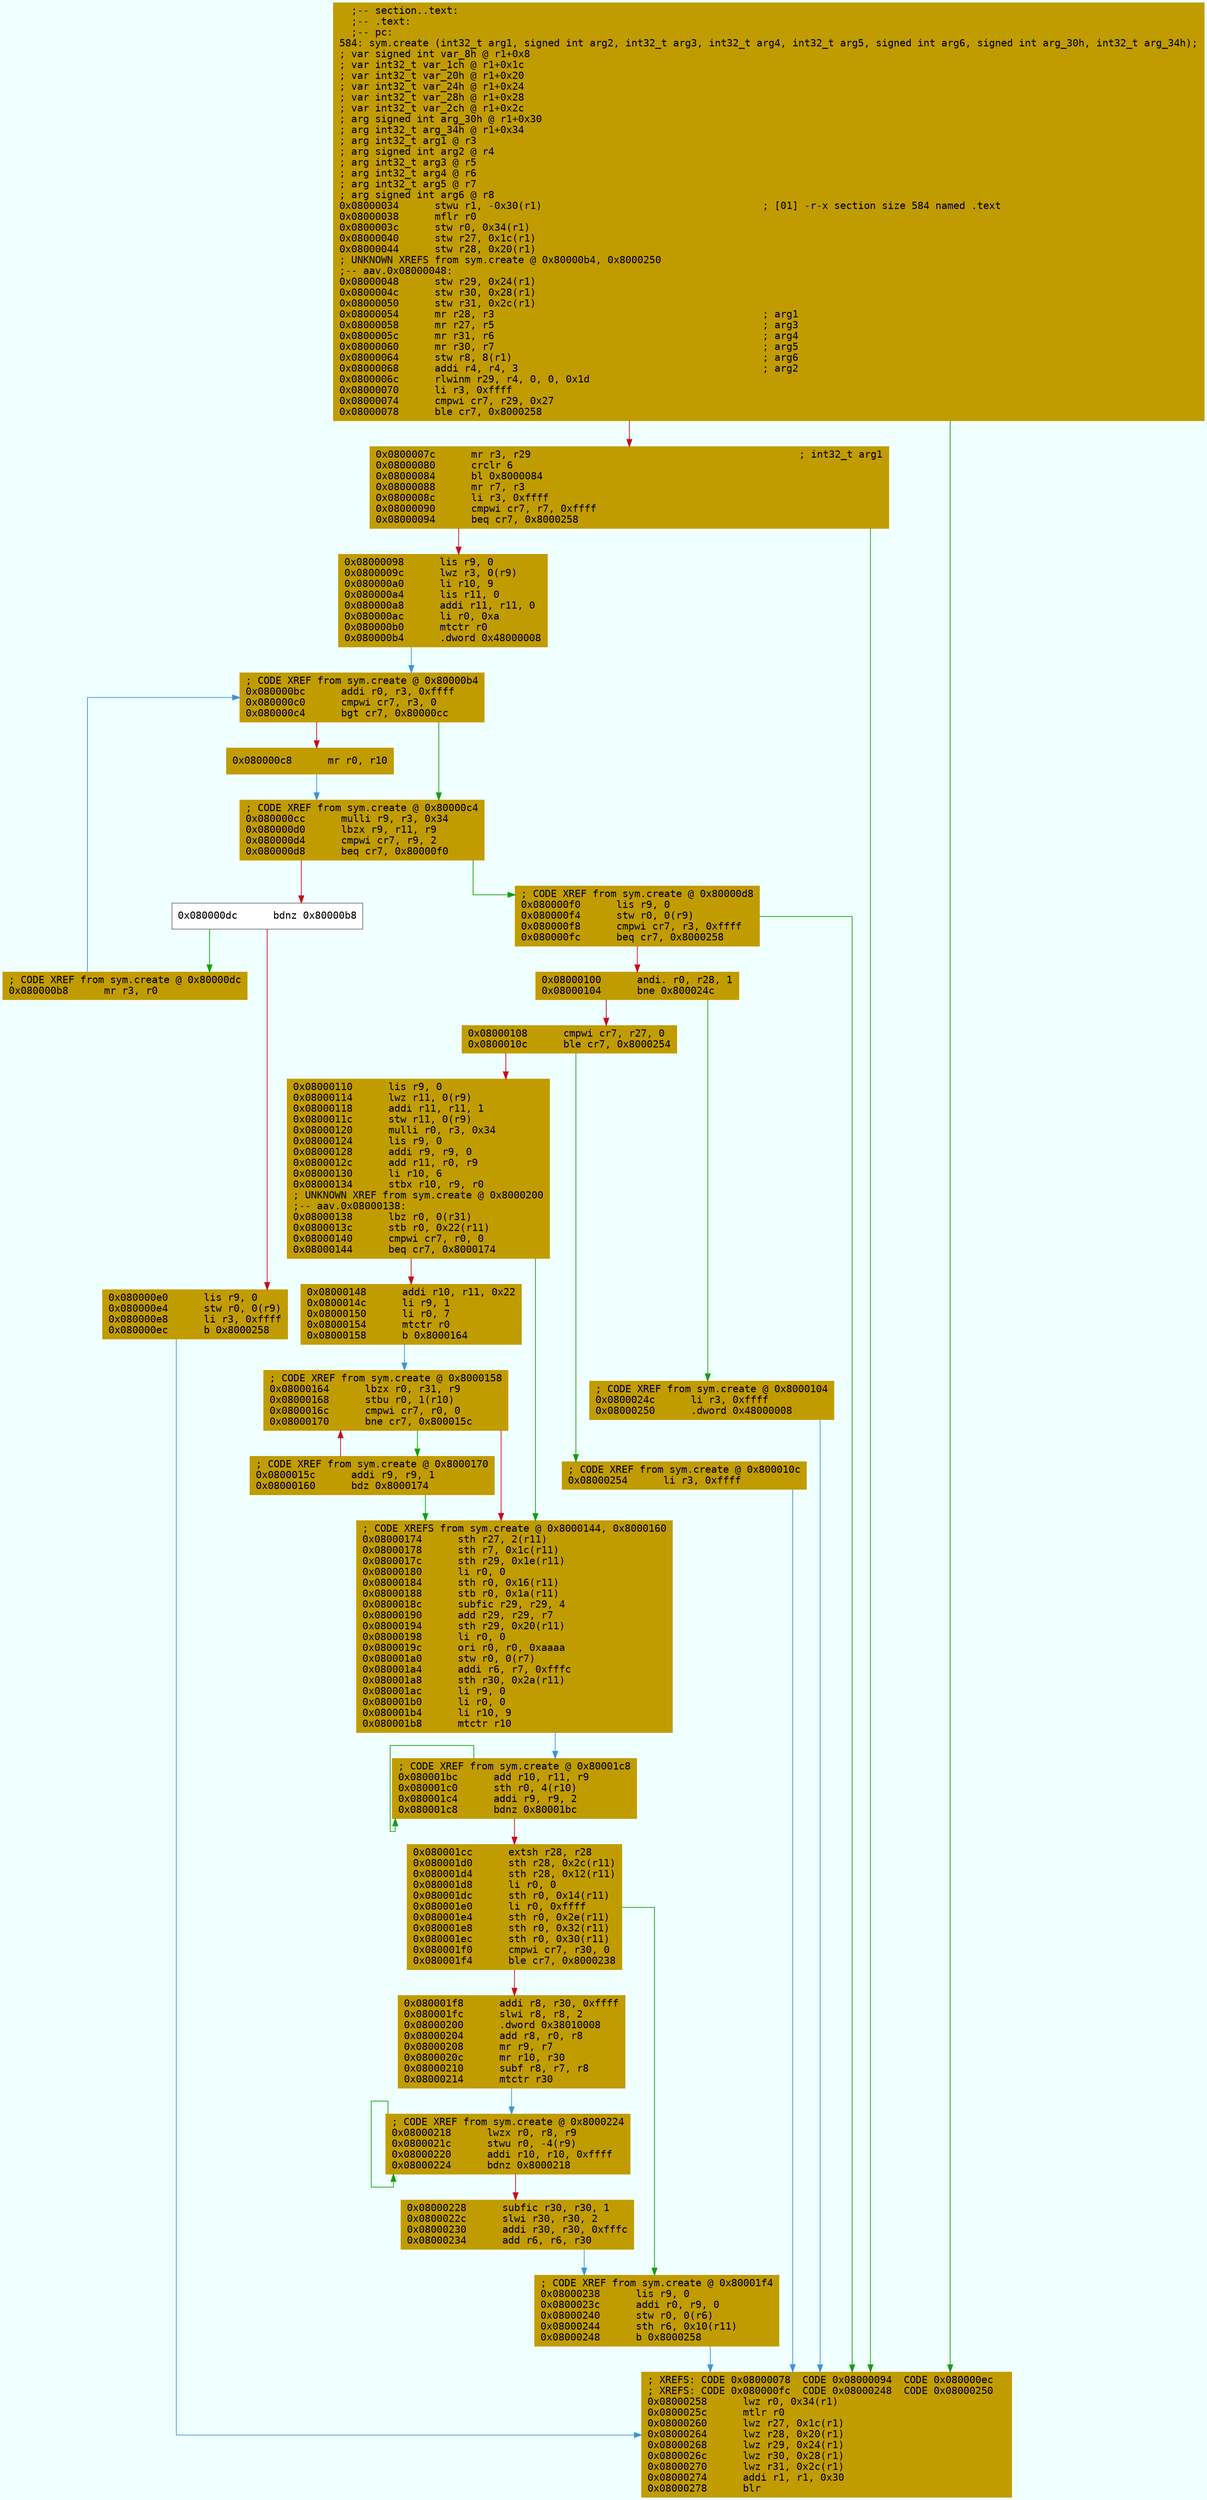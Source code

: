 digraph code {
	graph [bgcolor=azure fontsize=8 fontname="Courier" splines="ortho"];
	node [fillcolor=gray style=filled shape=box];
	edge [arrowhead="normal"];
	"0x08000034" [URL="sym.create/0x08000034", fillcolor="#c19c00",color="#c19c00", fontname="Courier",label="  ;-- section..text:\l  ;-- .text:\l  ;-- pc:\l584: sym.create (int32_t arg1, signed int arg2, int32_t arg3, int32_t arg4, int32_t arg5, signed int arg6, signed int arg_30h, int32_t arg_34h);\l; var signed int var_8h @ r1+0x8\l; var int32_t var_1ch @ r1+0x1c\l; var int32_t var_20h @ r1+0x20\l; var int32_t var_24h @ r1+0x24\l; var int32_t var_28h @ r1+0x28\l; var int32_t var_2ch @ r1+0x2c\l; arg signed int arg_30h @ r1+0x30\l; arg int32_t arg_34h @ r1+0x34\l; arg int32_t arg1 @ r3\l; arg signed int arg2 @ r4\l; arg int32_t arg3 @ r5\l; arg int32_t arg4 @ r6\l; arg int32_t arg5 @ r7\l; arg signed int arg6 @ r8\l0x08000034      stwu r1, -0x30(r1)                                     ; [01] -r-x section size 584 named .text\l0x08000038      mflr r0\l0x0800003c      stw r0, 0x34(r1)\l0x08000040      stw r27, 0x1c(r1)\l0x08000044      stw r28, 0x20(r1)\l; UNKNOWN XREFS from sym.create @ 0x80000b4, 0x8000250\l;-- aav.0x08000048:\l0x08000048      stw r29, 0x24(r1)\l0x0800004c      stw r30, 0x28(r1)\l0x08000050      stw r31, 0x2c(r1)\l0x08000054      mr r28, r3                                             ; arg1\l0x08000058      mr r27, r5                                             ; arg3\l0x0800005c      mr r31, r6                                             ; arg4\l0x08000060      mr r30, r7                                             ; arg5\l0x08000064      stw r8, 8(r1)                                          ; arg6\l0x08000068      addi r4, r4, 3                                         ; arg2\l0x0800006c      rlwinm r29, r4, 0, 0, 0x1d\l0x08000070      li r3, 0xffff\l0x08000074      cmpwi cr7, r29, 0x27\l0x08000078      ble cr7, 0x8000258\l"]
	"0x0800007c" [URL="sym.create/0x0800007c", fillcolor="#c19c00",color="#c19c00", fontname="Courier",label="0x0800007c      mr r3, r29                                             ; int32_t arg1\l0x08000080      crclr 6\l0x08000084      bl 0x8000084\l0x08000088      mr r7, r3\l0x0800008c      li r3, 0xffff\l0x08000090      cmpwi cr7, r7, 0xffff\l0x08000094      beq cr7, 0x8000258\l"]
	"0x08000098" [URL="sym.create/0x08000098", fillcolor="#c19c00",color="#c19c00", fontname="Courier",label="0x08000098      lis r9, 0\l0x0800009c      lwz r3, 0(r9)\l0x080000a0      li r10, 9\l0x080000a4      lis r11, 0\l0x080000a8      addi r11, r11, 0\l0x080000ac      li r0, 0xa\l0x080000b0      mtctr r0\l0x080000b4      .dword 0x48000008\l"]
	"0x080000b8" [URL="sym.create/0x080000b8", fillcolor="#c19c00",color="#c19c00", fontname="Courier",label="; CODE XREF from sym.create @ 0x80000dc\l0x080000b8      mr r3, r0\l"]
	"0x080000bc" [URL="sym.create/0x080000bc", fillcolor="#c19c00",color="#c19c00", fontname="Courier",label="; CODE XREF from sym.create @ 0x80000b4\l0x080000bc      addi r0, r3, 0xffff\l0x080000c0      cmpwi cr7, r3, 0\l0x080000c4      bgt cr7, 0x80000cc\l"]
	"0x080000c8" [URL="sym.create/0x080000c8", fillcolor="#c19c00",color="#c19c00", fontname="Courier",label="0x080000c8      mr r0, r10\l"]
	"0x080000cc" [URL="sym.create/0x080000cc", fillcolor="#c19c00",color="#c19c00", fontname="Courier",label="; CODE XREF from sym.create @ 0x80000c4\l0x080000cc      mulli r9, r3, 0x34\l0x080000d0      lbzx r9, r11, r9\l0x080000d4      cmpwi cr7, r9, 2\l0x080000d8      beq cr7, 0x80000f0\l"]
	"0x080000dc" [URL="sym.create/0x080000dc", fillcolor="white",color="#767676", fontname="Courier",label="0x080000dc      bdnz 0x80000b8\l"]
	"0x080000e0" [URL="sym.create/0x080000e0", fillcolor="#c19c00",color="#c19c00", fontname="Courier",label="0x080000e0      lis r9, 0\l0x080000e4      stw r0, 0(r9)\l0x080000e8      li r3, 0xffff\l0x080000ec      b 0x8000258\l"]
	"0x080000f0" [URL="sym.create/0x080000f0", fillcolor="#c19c00",color="#c19c00", fontname="Courier",label="; CODE XREF from sym.create @ 0x80000d8\l0x080000f0      lis r9, 0\l0x080000f4      stw r0, 0(r9)\l0x080000f8      cmpwi cr7, r3, 0xffff\l0x080000fc      beq cr7, 0x8000258\l"]
	"0x08000100" [URL="sym.create/0x08000100", fillcolor="#c19c00",color="#c19c00", fontname="Courier",label="0x08000100      andi. r0, r28, 1\l0x08000104      bne 0x800024c\l"]
	"0x08000108" [URL="sym.create/0x08000108", fillcolor="#c19c00",color="#c19c00", fontname="Courier",label="0x08000108      cmpwi cr7, r27, 0\l0x0800010c      ble cr7, 0x8000254\l"]
	"0x08000110" [URL="sym.create/0x08000110", fillcolor="#c19c00",color="#c19c00", fontname="Courier",label="0x08000110      lis r9, 0\l0x08000114      lwz r11, 0(r9)\l0x08000118      addi r11, r11, 1\l0x0800011c      stw r11, 0(r9)\l0x08000120      mulli r0, r3, 0x34\l0x08000124      lis r9, 0\l0x08000128      addi r9, r9, 0\l0x0800012c      add r11, r0, r9\l0x08000130      li r10, 6\l0x08000134      stbx r10, r9, r0\l; UNKNOWN XREF from sym.create @ 0x8000200\l;-- aav.0x08000138:\l0x08000138      lbz r0, 0(r31)\l0x0800013c      stb r0, 0x22(r11)\l0x08000140      cmpwi cr7, r0, 0\l0x08000144      beq cr7, 0x8000174\l"]
	"0x08000148" [URL="sym.create/0x08000148", fillcolor="#c19c00",color="#c19c00", fontname="Courier",label="0x08000148      addi r10, r11, 0x22\l0x0800014c      li r9, 1\l0x08000150      li r0, 7\l0x08000154      mtctr r0\l0x08000158      b 0x8000164\l"]
	"0x0800015c" [URL="sym.create/0x0800015c", fillcolor="#c19c00",color="#c19c00", fontname="Courier",label="; CODE XREF from sym.create @ 0x8000170\l0x0800015c      addi r9, r9, 1\l0x08000160      bdz 0x8000174\l"]
	"0x08000164" [URL="sym.create/0x08000164", fillcolor="#c19c00",color="#c19c00", fontname="Courier",label="; CODE XREF from sym.create @ 0x8000158\l0x08000164      lbzx r0, r31, r9\l0x08000168      stbu r0, 1(r10)\l0x0800016c      cmpwi cr7, r0, 0\l0x08000170      bne cr7, 0x800015c\l"]
	"0x08000174" [URL="sym.create/0x08000174", fillcolor="#c19c00",color="#c19c00", fontname="Courier",label="; CODE XREFS from sym.create @ 0x8000144, 0x8000160\l0x08000174      sth r27, 2(r11)\l0x08000178      sth r7, 0x1c(r11)\l0x0800017c      sth r29, 0x1e(r11)\l0x08000180      li r0, 0\l0x08000184      sth r0, 0x16(r11)\l0x08000188      stb r0, 0x1a(r11)\l0x0800018c      subfic r29, r29, 4\l0x08000190      add r29, r29, r7\l0x08000194      sth r29, 0x20(r11)\l0x08000198      li r0, 0\l0x0800019c      ori r0, r0, 0xaaaa\l0x080001a0      stw r0, 0(r7)\l0x080001a4      addi r6, r7, 0xfffc\l0x080001a8      sth r30, 0x2a(r11)\l0x080001ac      li r9, 0\l0x080001b0      li r0, 0\l0x080001b4      li r10, 9\l0x080001b8      mtctr r10\l"]
	"0x080001bc" [URL="sym.create/0x080001bc", fillcolor="#c19c00",color="#c19c00", fontname="Courier",label="; CODE XREF from sym.create @ 0x80001c8\l0x080001bc      add r10, r11, r9\l0x080001c0      sth r0, 4(r10)\l0x080001c4      addi r9, r9, 2\l0x080001c8      bdnz 0x80001bc\l"]
	"0x080001cc" [URL="sym.create/0x080001cc", fillcolor="#c19c00",color="#c19c00", fontname="Courier",label="0x080001cc      extsh r28, r28\l0x080001d0      sth r28, 0x2c(r11)\l0x080001d4      sth r28, 0x12(r11)\l0x080001d8      li r0, 0\l0x080001dc      sth r0, 0x14(r11)\l0x080001e0      li r0, 0xffff\l0x080001e4      sth r0, 0x2e(r11)\l0x080001e8      sth r0, 0x32(r11)\l0x080001ec      sth r0, 0x30(r11)\l0x080001f0      cmpwi cr7, r30, 0\l0x080001f4      ble cr7, 0x8000238\l"]
	"0x080001f8" [URL="sym.create/0x080001f8", fillcolor="#c19c00",color="#c19c00", fontname="Courier",label="0x080001f8      addi r8, r30, 0xffff\l0x080001fc      slwi r8, r8, 2\l0x08000200      .dword 0x38010008\l0x08000204      add r8, r0, r8\l0x08000208      mr r9, r7\l0x0800020c      mr r10, r30\l0x08000210      subf r8, r7, r8\l0x08000214      mtctr r30\l"]
	"0x08000218" [URL="sym.create/0x08000218", fillcolor="#c19c00",color="#c19c00", fontname="Courier",label="; CODE XREF from sym.create @ 0x8000224\l0x08000218      lwzx r0, r8, r9\l0x0800021c      stwu r0, -4(r9)\l0x08000220      addi r10, r10, 0xffff\l0x08000224      bdnz 0x8000218\l"]
	"0x08000228" [URL="sym.create/0x08000228", fillcolor="#c19c00",color="#c19c00", fontname="Courier",label="0x08000228      subfic r30, r30, 1\l0x0800022c      slwi r30, r30, 2\l0x08000230      addi r30, r30, 0xfffc\l0x08000234      add r6, r6, r30\l"]
	"0x08000238" [URL="sym.create/0x08000238", fillcolor="#c19c00",color="#c19c00", fontname="Courier",label="; CODE XREF from sym.create @ 0x80001f4\l0x08000238      lis r9, 0\l0x0800023c      addi r0, r9, 0\l0x08000240      stw r0, 0(r6)\l0x08000244      sth r6, 0x10(r11)\l0x08000248      b 0x8000258\l"]
	"0x0800024c" [URL="sym.create/0x0800024c", fillcolor="#c19c00",color="#c19c00", fontname="Courier",label="; CODE XREF from sym.create @ 0x8000104\l0x0800024c      li r3, 0xffff\l0x08000250      .dword 0x48000008\l"]
	"0x08000254" [URL="sym.create/0x08000254", fillcolor="#c19c00",color="#c19c00", fontname="Courier",label="; CODE XREF from sym.create @ 0x800010c\l0x08000254      li r3, 0xffff\l"]
	"0x08000258" [URL="sym.create/0x08000258", fillcolor="#c19c00",color="#c19c00", fontname="Courier",label="; XREFS: CODE 0x08000078  CODE 0x08000094  CODE 0x080000ec  \l; XREFS: CODE 0x080000fc  CODE 0x08000248  CODE 0x08000250  \l0x08000258      lwz r0, 0x34(r1)\l0x0800025c      mtlr r0\l0x08000260      lwz r27, 0x1c(r1)\l0x08000264      lwz r28, 0x20(r1)\l0x08000268      lwz r29, 0x24(r1)\l0x0800026c      lwz r30, 0x28(r1)\l0x08000270      lwz r31, 0x2c(r1)\l0x08000274      addi r1, r1, 0x30\l0x08000278      blr\l"]
        "0x08000034" -> "0x08000258" [color="#13a10e"];
        "0x08000034" -> "0x0800007c" [color="#c50f1f"];
        "0x0800007c" -> "0x08000258" [color="#13a10e"];
        "0x0800007c" -> "0x08000098" [color="#c50f1f"];
        "0x08000098" -> "0x080000bc" [color="#3a96dd"];
        "0x080000b8" -> "0x080000bc" [color="#3a96dd"];
        "0x080000bc" -> "0x080000cc" [color="#13a10e"];
        "0x080000bc" -> "0x080000c8" [color="#c50f1f"];
        "0x080000c8" -> "0x080000cc" [color="#3a96dd"];
        "0x080000cc" -> "0x080000f0" [color="#13a10e"];
        "0x080000cc" -> "0x080000dc" [color="#c50f1f"];
        "0x080000dc" -> "0x080000b8" [color="#13a10e"];
        "0x080000dc" -> "0x080000e0" [color="#c50f1f"];
        "0x080000e0" -> "0x08000258" [color="#3a96dd"];
        "0x080000f0" -> "0x08000258" [color="#13a10e"];
        "0x080000f0" -> "0x08000100" [color="#c50f1f"];
        "0x08000100" -> "0x0800024c" [color="#13a10e"];
        "0x08000100" -> "0x08000108" [color="#c50f1f"];
        "0x08000108" -> "0x08000254" [color="#13a10e"];
        "0x08000108" -> "0x08000110" [color="#c50f1f"];
        "0x08000110" -> "0x08000174" [color="#13a10e"];
        "0x08000110" -> "0x08000148" [color="#c50f1f"];
        "0x08000148" -> "0x08000164" [color="#3a96dd"];
        "0x0800015c" -> "0x08000174" [color="#13a10e"];
        "0x0800015c" -> "0x08000164" [color="#c50f1f"];
        "0x08000164" -> "0x0800015c" [color="#13a10e"];
        "0x08000164" -> "0x08000174" [color="#c50f1f"];
        "0x08000174" -> "0x080001bc" [color="#3a96dd"];
        "0x080001bc" -> "0x080001bc" [color="#13a10e"];
        "0x080001bc" -> "0x080001cc" [color="#c50f1f"];
        "0x080001cc" -> "0x08000238" [color="#13a10e"];
        "0x080001cc" -> "0x080001f8" [color="#c50f1f"];
        "0x080001f8" -> "0x08000218" [color="#3a96dd"];
        "0x08000218" -> "0x08000218" [color="#13a10e"];
        "0x08000218" -> "0x08000228" [color="#c50f1f"];
        "0x08000228" -> "0x08000238" [color="#3a96dd"];
        "0x08000238" -> "0x08000258" [color="#3a96dd"];
        "0x0800024c" -> "0x08000258" [color="#3a96dd"];
        "0x08000254" -> "0x08000258" [color="#3a96dd"];
}

